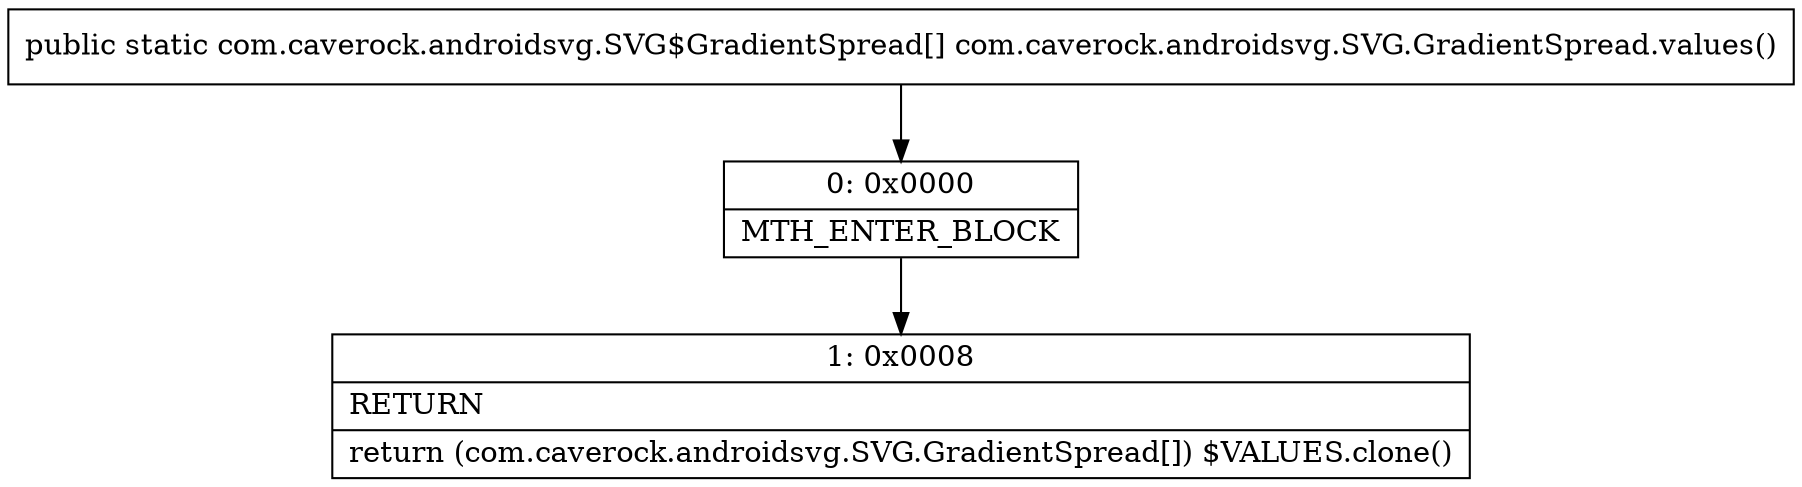 digraph "CFG forcom.caverock.androidsvg.SVG.GradientSpread.values()[Lcom\/caverock\/androidsvg\/SVG$GradientSpread;" {
Node_0 [shape=record,label="{0\:\ 0x0000|MTH_ENTER_BLOCK\l}"];
Node_1 [shape=record,label="{1\:\ 0x0008|RETURN\l|return (com.caverock.androidsvg.SVG.GradientSpread[]) $VALUES.clone()\l}"];
MethodNode[shape=record,label="{public static com.caverock.androidsvg.SVG$GradientSpread[] com.caverock.androidsvg.SVG.GradientSpread.values() }"];
MethodNode -> Node_0;
Node_0 -> Node_1;
}

